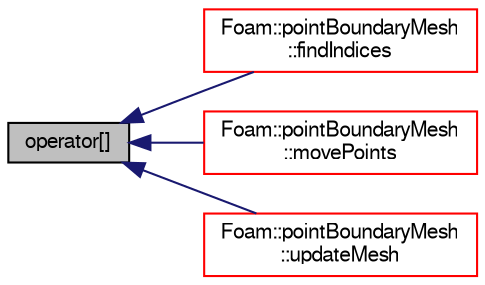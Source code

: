 digraph "operator[]"
{
  bgcolor="transparent";
  edge [fontname="FreeSans",fontsize="10",labelfontname="FreeSans",labelfontsize="10"];
  node [fontname="FreeSans",fontsize="10",shape=record];
  rankdir="LR";
  Node11438 [label="operator[]",height=0.2,width=0.4,color="black", fillcolor="grey75", style="filled", fontcolor="black"];
  Node11438 -> Node11439 [dir="back",color="midnightblue",fontsize="10",style="solid",fontname="FreeSans"];
  Node11439 [label="Foam::pointBoundaryMesh\l::findIndices",height=0.2,width=0.4,color="red",URL="$a27242.html#a7e25dcc6f712ea6db122dd707dea9569",tooltip="Find patch indices given a name. "];
  Node11438 -> Node11442 [dir="back",color="midnightblue",fontsize="10",style="solid",fontname="FreeSans"];
  Node11442 [label="Foam::pointBoundaryMesh\l::movePoints",height=0.2,width=0.4,color="red",URL="$a27242.html#ab62834098bae1d3887f578c700754f39",tooltip="Correct polyBoundaryMesh after moving points. "];
  Node11438 -> Node11450 [dir="back",color="midnightblue",fontsize="10",style="solid",fontname="FreeSans"];
  Node11450 [label="Foam::pointBoundaryMesh\l::updateMesh",height=0.2,width=0.4,color="red",URL="$a27242.html#ae5693a309a936ac1040dd48c2881677f",tooltip="Correct polyBoundaryMesh after topology update. "];
}
